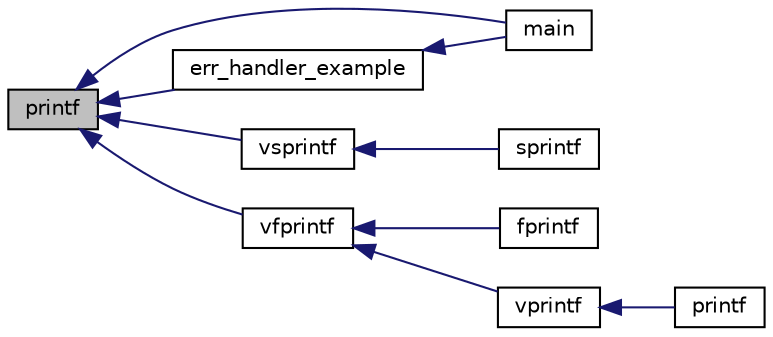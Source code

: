 digraph "printf"
{
  edge [fontname="Helvetica",fontsize="10",labelfontname="Helvetica",labelfontsize="10"];
  node [fontname="Helvetica",fontsize="10",shape=record];
  rankdir="LR";
  Node1 [label="printf",height=0.2,width=0.4,color="black", fillcolor="grey75", style="filled" fontcolor="black"];
  Node1 -> Node2 [dir="back",color="midnightblue",fontsize="10",style="solid",fontname="Helvetica"];
  Node2 [label="main",height=0.2,width=0.4,color="black", fillcolor="white", style="filled",URL="$example_8cpp.html#a81ce304348a420752ee080480d2b3095"];
  Node1 -> Node3 [dir="back",color="midnightblue",fontsize="10",style="solid",fontname="Helvetica"];
  Node3 [label="err_handler_example",height=0.2,width=0.4,color="black", fillcolor="white", style="filled",URL="$example_8cpp.html#afdb3d98f0ed84d35fc4f67ee6cc6abf8"];
  Node3 -> Node2 [dir="back",color="midnightblue",fontsize="10",style="solid",fontname="Helvetica"];
  Node1 -> Node4 [dir="back",color="midnightblue",fontsize="10",style="solid",fontname="Helvetica"];
  Node4 [label="vsprintf",height=0.2,width=0.4,color="black", fillcolor="white", style="filled",URL="$printf_8h.html#a6e2816e8251fa2710cc600863d93dddb"];
  Node4 -> Node5 [dir="back",color="midnightblue",fontsize="10",style="solid",fontname="Helvetica"];
  Node5 [label="sprintf",height=0.2,width=0.4,color="black", fillcolor="white", style="filled",URL="$printf_8h.html#a82204d6b09f5bc154c96354f33aab9b7"];
  Node1 -> Node6 [dir="back",color="midnightblue",fontsize="10",style="solid",fontname="Helvetica"];
  Node6 [label="vfprintf",height=0.2,width=0.4,color="black", fillcolor="white", style="filled",URL="$printf_8h.html#a8030f1463e63049090d172377770c0e6"];
  Node6 -> Node7 [dir="back",color="midnightblue",fontsize="10",style="solid",fontname="Helvetica"];
  Node7 [label="fprintf",height=0.2,width=0.4,color="black", fillcolor="white", style="filled",URL="$printf_8h.html#adcc43764dec5755c99f30b5996b8e797"];
  Node6 -> Node8 [dir="back",color="midnightblue",fontsize="10",style="solid",fontname="Helvetica"];
  Node8 [label="vprintf",height=0.2,width=0.4,color="black", fillcolor="white", style="filled",URL="$printf_8h.html#ac5f7673eaf040eeaa35d3b51fab7310d"];
  Node8 -> Node9 [dir="back",color="midnightblue",fontsize="10",style="solid",fontname="Helvetica"];
  Node9 [label="printf",height=0.2,width=0.4,color="black", fillcolor="white", style="filled",URL="$printf_8h.html#affe7f5a02ed2bb3874861abbb3b6c61d"];
}
